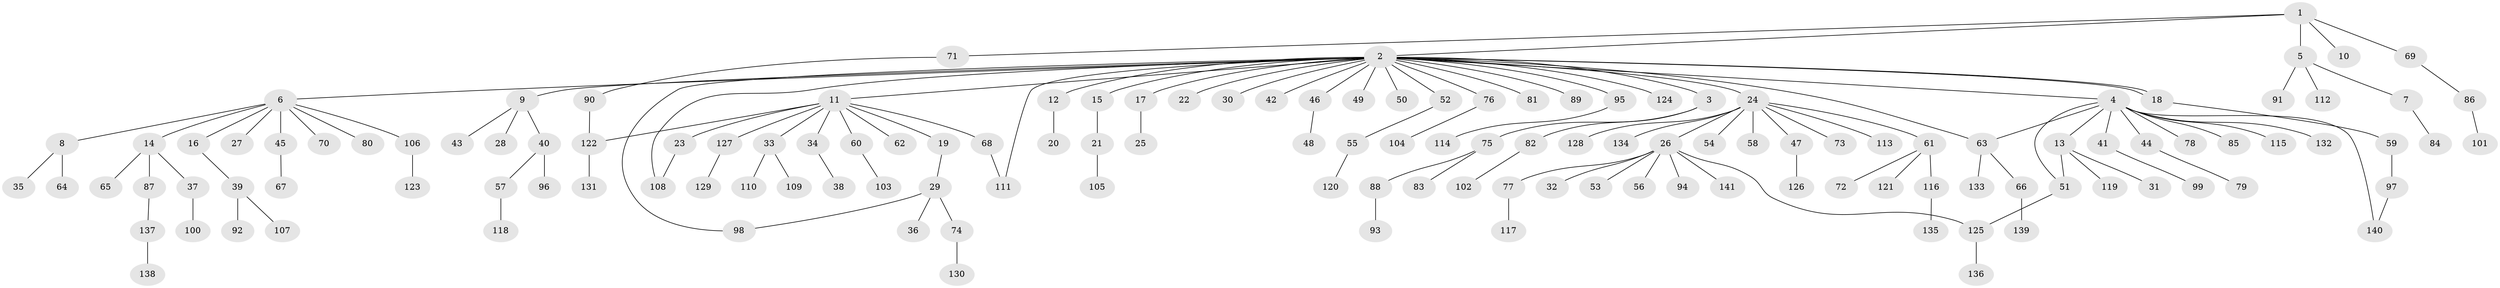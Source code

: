 // Generated by graph-tools (version 1.1) at 2025/11/02/27/25 16:11:12]
// undirected, 141 vertices, 149 edges
graph export_dot {
graph [start="1"]
  node [color=gray90,style=filled];
  1;
  2;
  3;
  4;
  5;
  6;
  7;
  8;
  9;
  10;
  11;
  12;
  13;
  14;
  15;
  16;
  17;
  18;
  19;
  20;
  21;
  22;
  23;
  24;
  25;
  26;
  27;
  28;
  29;
  30;
  31;
  32;
  33;
  34;
  35;
  36;
  37;
  38;
  39;
  40;
  41;
  42;
  43;
  44;
  45;
  46;
  47;
  48;
  49;
  50;
  51;
  52;
  53;
  54;
  55;
  56;
  57;
  58;
  59;
  60;
  61;
  62;
  63;
  64;
  65;
  66;
  67;
  68;
  69;
  70;
  71;
  72;
  73;
  74;
  75;
  76;
  77;
  78;
  79;
  80;
  81;
  82;
  83;
  84;
  85;
  86;
  87;
  88;
  89;
  90;
  91;
  92;
  93;
  94;
  95;
  96;
  97;
  98;
  99;
  100;
  101;
  102;
  103;
  104;
  105;
  106;
  107;
  108;
  109;
  110;
  111;
  112;
  113;
  114;
  115;
  116;
  117;
  118;
  119;
  120;
  121;
  122;
  123;
  124;
  125;
  126;
  127;
  128;
  129;
  130;
  131;
  132;
  133;
  134;
  135;
  136;
  137;
  138;
  139;
  140;
  141;
  1 -- 2;
  1 -- 5;
  1 -- 10;
  1 -- 69;
  1 -- 71;
  2 -- 3;
  2 -- 4;
  2 -- 6;
  2 -- 9;
  2 -- 11;
  2 -- 12;
  2 -- 15;
  2 -- 17;
  2 -- 18;
  2 -- 18;
  2 -- 22;
  2 -- 24;
  2 -- 30;
  2 -- 42;
  2 -- 46;
  2 -- 49;
  2 -- 50;
  2 -- 52;
  2 -- 63;
  2 -- 76;
  2 -- 81;
  2 -- 89;
  2 -- 95;
  2 -- 98;
  2 -- 108;
  2 -- 111;
  2 -- 124;
  3 -- 75;
  3 -- 82;
  4 -- 13;
  4 -- 41;
  4 -- 44;
  4 -- 51;
  4 -- 63;
  4 -- 78;
  4 -- 85;
  4 -- 115;
  4 -- 132;
  4 -- 140;
  5 -- 7;
  5 -- 91;
  5 -- 112;
  6 -- 8;
  6 -- 14;
  6 -- 16;
  6 -- 27;
  6 -- 45;
  6 -- 70;
  6 -- 80;
  6 -- 106;
  7 -- 84;
  8 -- 35;
  8 -- 64;
  9 -- 28;
  9 -- 40;
  9 -- 43;
  11 -- 19;
  11 -- 23;
  11 -- 33;
  11 -- 34;
  11 -- 60;
  11 -- 62;
  11 -- 68;
  11 -- 122;
  11 -- 127;
  12 -- 20;
  13 -- 31;
  13 -- 51;
  13 -- 119;
  14 -- 37;
  14 -- 65;
  14 -- 87;
  15 -- 21;
  16 -- 39;
  17 -- 25;
  18 -- 59;
  19 -- 29;
  21 -- 105;
  23 -- 108;
  24 -- 26;
  24 -- 47;
  24 -- 54;
  24 -- 58;
  24 -- 61;
  24 -- 73;
  24 -- 113;
  24 -- 128;
  24 -- 134;
  26 -- 32;
  26 -- 53;
  26 -- 56;
  26 -- 77;
  26 -- 94;
  26 -- 125;
  26 -- 141;
  29 -- 36;
  29 -- 74;
  29 -- 98;
  33 -- 109;
  33 -- 110;
  34 -- 38;
  37 -- 100;
  39 -- 92;
  39 -- 107;
  40 -- 57;
  40 -- 96;
  41 -- 99;
  44 -- 79;
  45 -- 67;
  46 -- 48;
  47 -- 126;
  51 -- 125;
  52 -- 55;
  55 -- 120;
  57 -- 118;
  59 -- 97;
  60 -- 103;
  61 -- 72;
  61 -- 116;
  61 -- 121;
  63 -- 66;
  63 -- 133;
  66 -- 139;
  68 -- 111;
  69 -- 86;
  71 -- 90;
  74 -- 130;
  75 -- 83;
  75 -- 88;
  76 -- 104;
  77 -- 117;
  82 -- 102;
  86 -- 101;
  87 -- 137;
  88 -- 93;
  90 -- 122;
  95 -- 114;
  97 -- 140;
  106 -- 123;
  116 -- 135;
  122 -- 131;
  125 -- 136;
  127 -- 129;
  137 -- 138;
}
